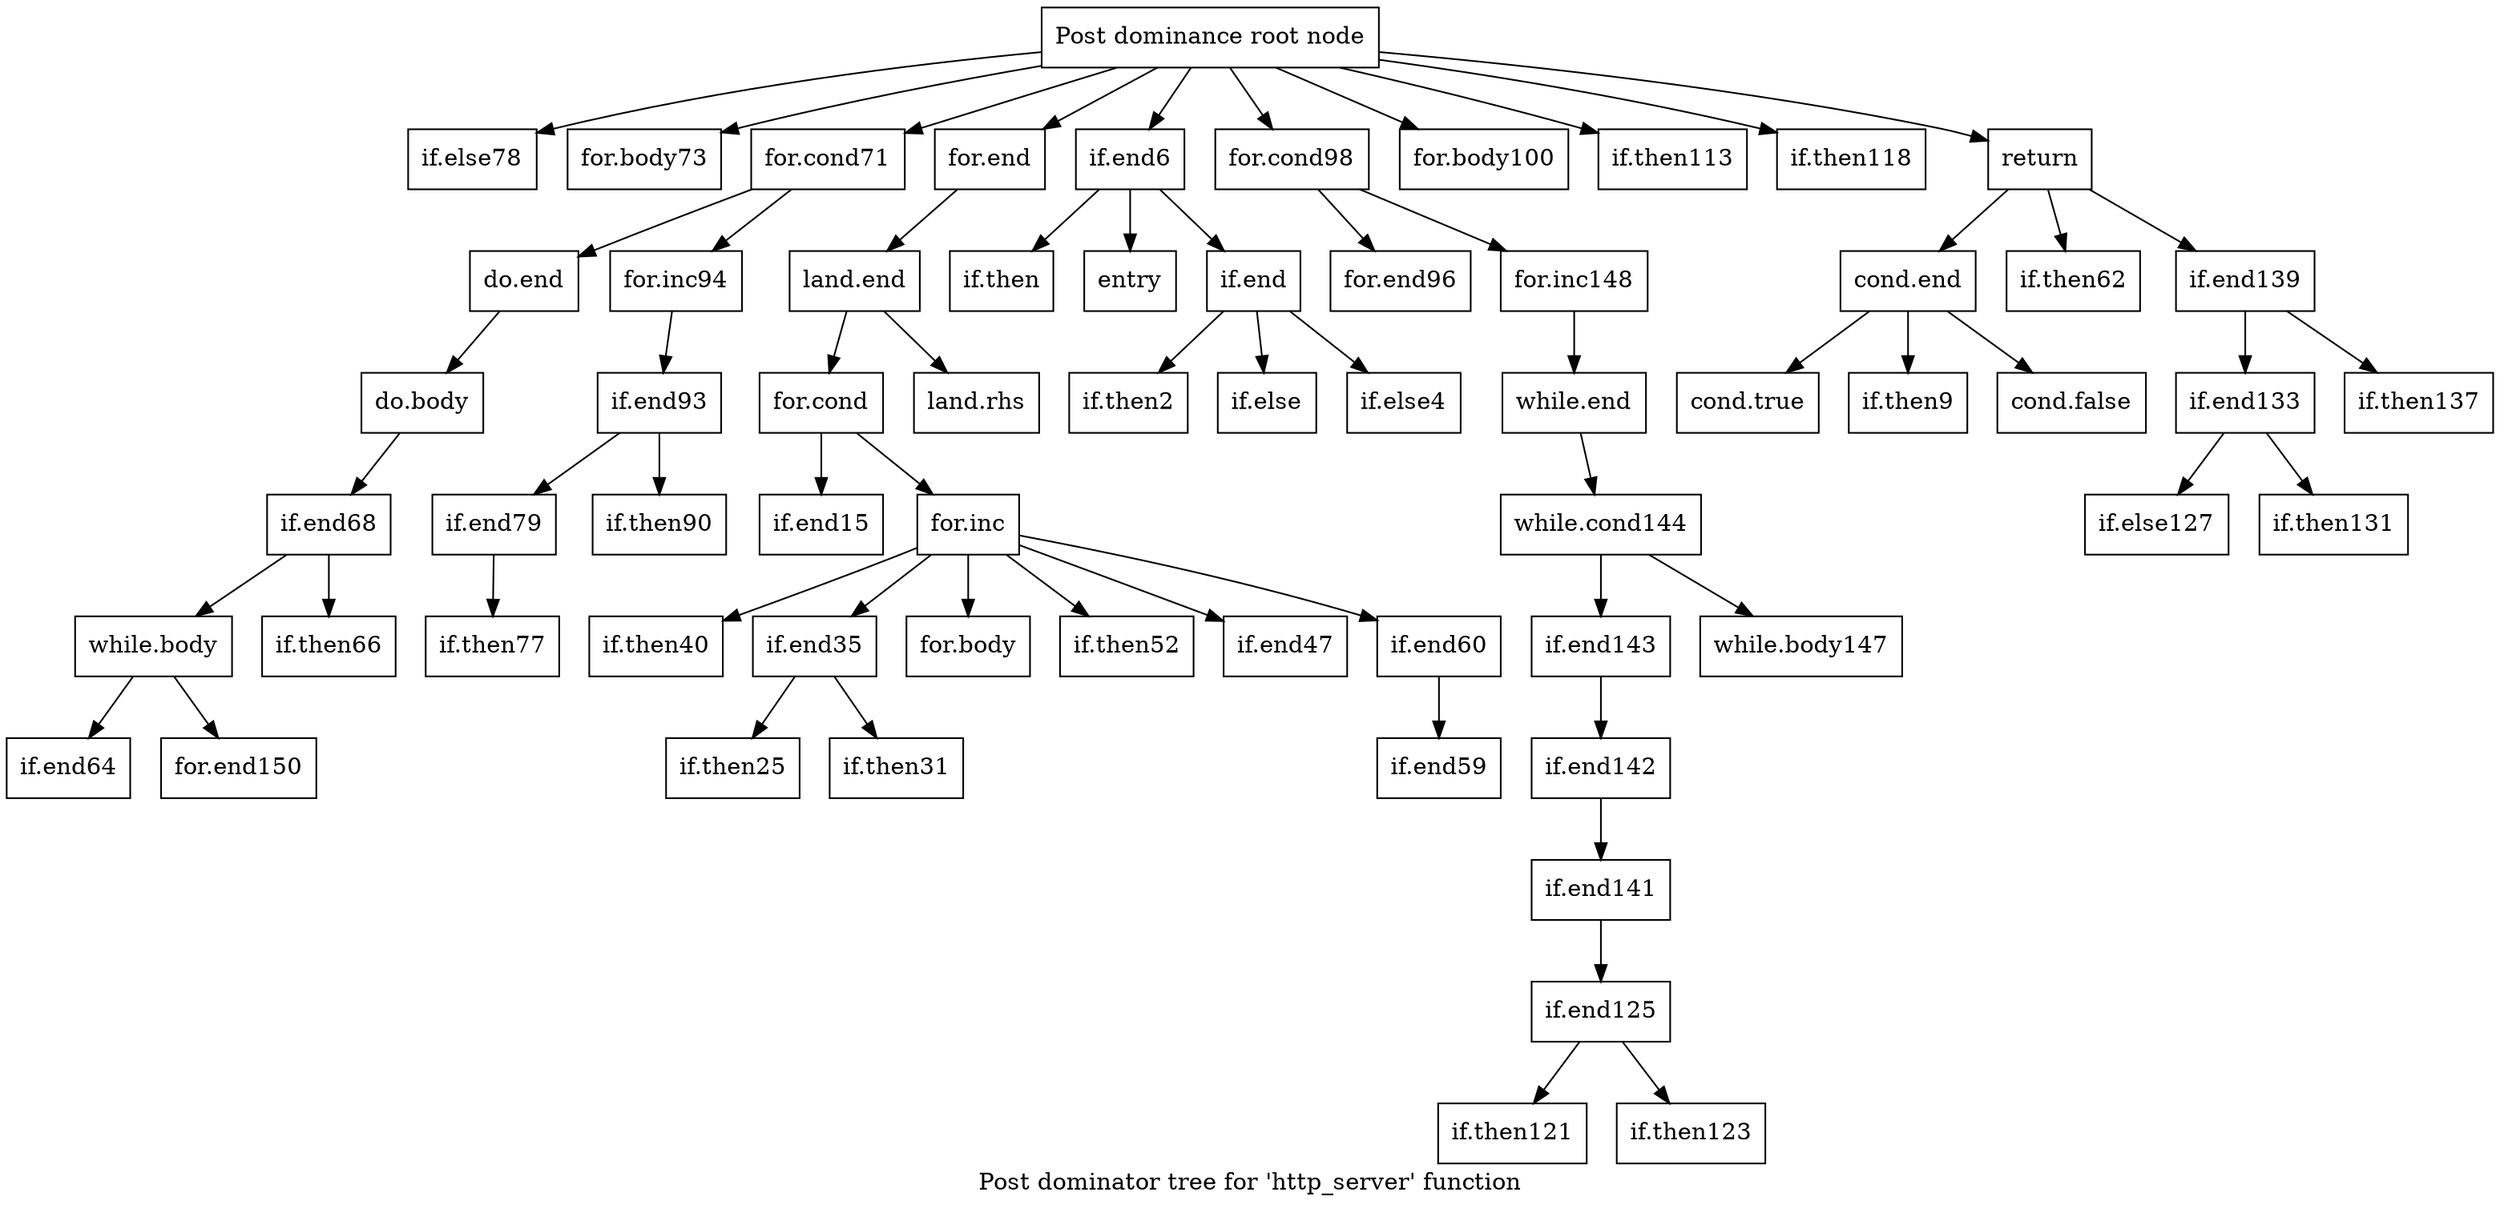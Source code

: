 digraph "Post dominator tree for 'http_server' function" {
	label="Post dominator tree for 'http_server' function";

	Node0xdba070 [shape=record,label="{Post dominance root node}"];
	Node0xdba070 -> Node0xd96280;
	Node0xdba070 -> Node0xd9f3b0;
	Node0xdba070 -> Node0xd04350;
	Node0xdba070 -> Node0xda1920;
	Node0xdba070 -> Node0xdcbcf0;
	Node0xdba070 -> Node0xd1fb40;
	Node0xdba070 -> Node0xd0cd20;
	Node0xdba070 -> Node0xd4faa0;
	Node0xdba070 -> Node0xda0ea0;
	Node0xdba070 -> Node0xd10fd0;
	Node0xd96280 [shape=record,label="{if.else78}"];
	Node0xd9f3b0 [shape=record,label="{for.body73}"];
	Node0xd04350 [shape=record,label="{for.cond71}"];
	Node0xd04350 -> Node0xda5fa0;
	Node0xd04350 -> Node0xd89aa0;
	Node0xda5fa0 [shape=record,label="{do.end}"];
	Node0xda5fa0 -> Node0xd97200;
	Node0xd97200 [shape=record,label="{do.body}"];
	Node0xd97200 -> Node0xd85a70;
	Node0xd85a70 [shape=record,label="{if.end68}"];
	Node0xd85a70 -> Node0xda9350;
	Node0xd85a70 -> Node0xda8ef0;
	Node0xda9350 [shape=record,label="{while.body}"];
	Node0xda9350 -> Node0xd5ff70;
	Node0xda9350 -> Node0xcf1330;
	Node0xd5ff70 [shape=record,label="{if.end64}"];
	Node0xcf1330 [shape=record,label="{for.end150}"];
	Node0xda8ef0 [shape=record,label="{if.then66}"];
	Node0xd89aa0 [shape=record,label="{for.inc94}"];
	Node0xd89aa0 -> Node0xdafbc0;
	Node0xdafbc0 [shape=record,label="{if.end93}"];
	Node0xdafbc0 -> Node0xd31790;
	Node0xdafbc0 -> Node0xd32410;
	Node0xd31790 [shape=record,label="{if.end79}"];
	Node0xd31790 -> Node0xd59c20;
	Node0xd59c20 [shape=record,label="{if.then77}"];
	Node0xd32410 [shape=record,label="{if.then90}"];
	Node0xda1920 [shape=record,label="{for.end}"];
	Node0xda1920 -> Node0xdc6f90;
	Node0xdc6f90 [shape=record,label="{land.end}"];
	Node0xdc6f90 -> Node0xd428e0;
	Node0xdc6f90 -> Node0xd86f00;
	Node0xd428e0 [shape=record,label="{for.cond}"];
	Node0xd428e0 -> Node0xd8fce0;
	Node0xd428e0 -> Node0xd78c20;
	Node0xd8fce0 [shape=record,label="{if.end15}"];
	Node0xd78c20 [shape=record,label="{for.inc}"];
	Node0xd78c20 -> Node0xd68260;
	Node0xd78c20 -> Node0xd9dbb0;
	Node0xd78c20 -> Node0xd623b0;
	Node0xd78c20 -> Node0xd8b3f0;
	Node0xd78c20 -> Node0xcec490;
	Node0xd78c20 -> Node0xd7bad0;
	Node0xd68260 [shape=record,label="{if.then40}"];
	Node0xd9dbb0 [shape=record,label="{if.end35}"];
	Node0xd9dbb0 -> Node0xd81ea0;
	Node0xd9dbb0 -> Node0xd1c8b0;
	Node0xd81ea0 [shape=record,label="{if.then25}"];
	Node0xd1c8b0 [shape=record,label="{if.then31}"];
	Node0xd623b0 [shape=record,label="{for.body}"];
	Node0xd8b3f0 [shape=record,label="{if.then52}"];
	Node0xcec490 [shape=record,label="{if.end47}"];
	Node0xd7bad0 [shape=record,label="{if.end60}"];
	Node0xd7bad0 -> Node0xd5f240;
	Node0xd5f240 [shape=record,label="{if.end59}"];
	Node0xd86f00 [shape=record,label="{land.rhs}"];
	Node0xdcbcf0 [shape=record,label="{if.end6}"];
	Node0xdcbcf0 -> Node0xdc6a70;
	Node0xdcbcf0 -> Node0xd23720;
	Node0xdcbcf0 -> Node0xd8f400;
	Node0xdc6a70 [shape=record,label="{if.then}"];
	Node0xd23720 [shape=record,label="{entry}"];
	Node0xd8f400 [shape=record,label="{if.end}"];
	Node0xd8f400 -> Node0xd01dc0;
	Node0xd8f400 -> Node0xd51b80;
	Node0xd8f400 -> Node0xd4b280;
	Node0xd01dc0 [shape=record,label="{if.then2}"];
	Node0xd51b80 [shape=record,label="{if.else}"];
	Node0xd4b280 [shape=record,label="{if.else4}"];
	Node0xd1fb40 [shape=record,label="{for.cond98}"];
	Node0xd1fb40 -> Node0xd24d40;
	Node0xd1fb40 -> Node0xdbe890;
	Node0xd24d40 [shape=record,label="{for.end96}"];
	Node0xdbe890 [shape=record,label="{for.inc148}"];
	Node0xdbe890 -> Node0xda2d40;
	Node0xda2d40 [shape=record,label="{while.end}"];
	Node0xda2d40 -> Node0xdbf760;
	Node0xdbf760 [shape=record,label="{while.cond144}"];
	Node0xdbf760 -> Node0xd83870;
	Node0xdbf760 -> Node0xd3acc0;
	Node0xd83870 [shape=record,label="{if.end143}"];
	Node0xd83870 -> Node0xd3edf0;
	Node0xd3edf0 [shape=record,label="{if.end142}"];
	Node0xd3edf0 -> Node0xd188c0;
	Node0xd188c0 [shape=record,label="{if.end141}"];
	Node0xd188c0 -> Node0xd9d450;
	Node0xd9d450 [shape=record,label="{if.end125}"];
	Node0xd9d450 -> Node0xd52c60;
	Node0xd9d450 -> Node0xd78df0;
	Node0xd52c60 [shape=record,label="{if.then121}"];
	Node0xd78df0 [shape=record,label="{if.then123}"];
	Node0xd3acc0 [shape=record,label="{while.body147}"];
	Node0xd0cd20 [shape=record,label="{for.body100}"];
	Node0xd4faa0 [shape=record,label="{if.then113}"];
	Node0xda0ea0 [shape=record,label="{if.then118}"];
	Node0xd10fd0 [shape=record,label="{return}"];
	Node0xd10fd0 -> Node0xd22ab0;
	Node0xd10fd0 -> Node0xd6e8e0;
	Node0xd10fd0 -> Node0xda40a0;
	Node0xd22ab0 [shape=record,label="{cond.end}"];
	Node0xd22ab0 -> Node0xd31070;
	Node0xd22ab0 -> Node0xd611c0;
	Node0xd22ab0 -> Node0xdb2720;
	Node0xd31070 [shape=record,label="{cond.true}"];
	Node0xd611c0 [shape=record,label="{if.then9}"];
	Node0xdb2720 [shape=record,label="{cond.false}"];
	Node0xd6e8e0 [shape=record,label="{if.then62}"];
	Node0xda40a0 [shape=record,label="{if.end139}"];
	Node0xda40a0 -> Node0xcf07d0;
	Node0xda40a0 -> Node0xcf1750;
	Node0xcf07d0 [shape=record,label="{if.end133}"];
	Node0xcf07d0 -> Node0xd6a4e0;
	Node0xcf07d0 -> Node0xdc09b0;
	Node0xd6a4e0 [shape=record,label="{if.else127}"];
	Node0xdc09b0 [shape=record,label="{if.then131}"];
	Node0xcf1750 [shape=record,label="{if.then137}"];
}
